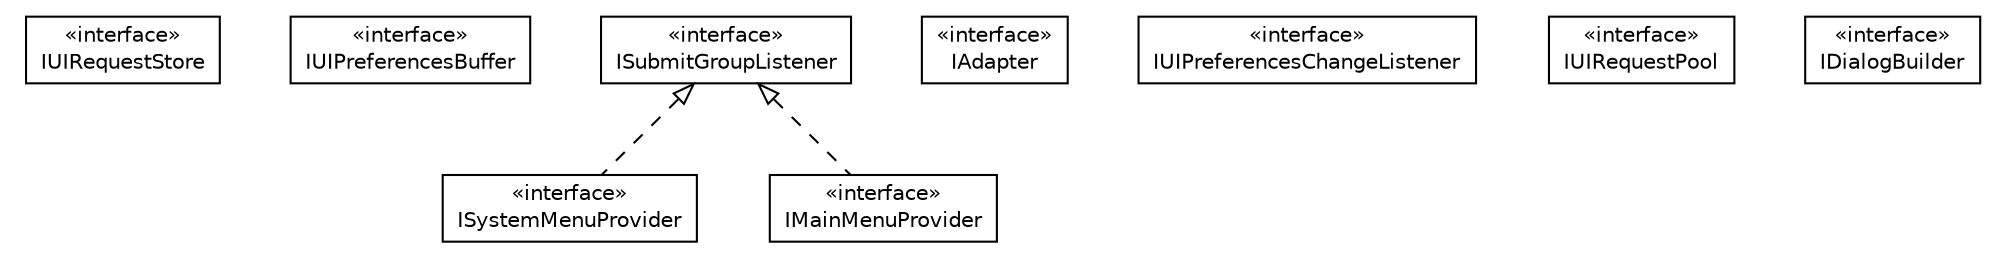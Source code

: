 #!/usr/local/bin/dot
#
# Class diagram 
# Generated by UMLGraph version R5_6-24-gf6e263 (http://www.umlgraph.org/)
#

digraph G {
	edge [fontname="Helvetica",fontsize=10,labelfontname="Helvetica",labelfontsize=10];
	node [fontname="Helvetica",fontsize=10,shape=plaintext];
	nodesep=0.25;
	ranksep=0.5;
	// org.universAAL.ui.dm.interfaces.IUIRequestStore
	c1037196 [label=<<table title="org.universAAL.ui.dm.interfaces.IUIRequestStore" border="0" cellborder="1" cellspacing="0" cellpadding="2" port="p" href="./IUIRequestStore.html">
		<tr><td><table border="0" cellspacing="0" cellpadding="1">
<tr><td align="center" balign="center"> &#171;interface&#187; </td></tr>
<tr><td align="center" balign="center"> IUIRequestStore </td></tr>
		</table></td></tr>
		</table>>, URL="./IUIRequestStore.html", fontname="Helvetica", fontcolor="black", fontsize=10.0];
	// org.universAAL.ui.dm.interfaces.IUIPreferencesBuffer
	c1037197 [label=<<table title="org.universAAL.ui.dm.interfaces.IUIPreferencesBuffer" border="0" cellborder="1" cellspacing="0" cellpadding="2" port="p" href="./IUIPreferencesBuffer.html">
		<tr><td><table border="0" cellspacing="0" cellpadding="1">
<tr><td align="center" balign="center"> &#171;interface&#187; </td></tr>
<tr><td align="center" balign="center"> IUIPreferencesBuffer </td></tr>
		</table></td></tr>
		</table>>, URL="./IUIPreferencesBuffer.html", fontname="Helvetica", fontcolor="black", fontsize=10.0];
	// org.universAAL.ui.dm.interfaces.ISystemMenuProvider
	c1037198 [label=<<table title="org.universAAL.ui.dm.interfaces.ISystemMenuProvider" border="0" cellborder="1" cellspacing="0" cellpadding="2" port="p" href="./ISystemMenuProvider.html">
		<tr><td><table border="0" cellspacing="0" cellpadding="1">
<tr><td align="center" balign="center"> &#171;interface&#187; </td></tr>
<tr><td align="center" balign="center"> ISystemMenuProvider </td></tr>
		</table></td></tr>
		</table>>, URL="./ISystemMenuProvider.html", fontname="Helvetica", fontcolor="black", fontsize=10.0];
	// org.universAAL.ui.dm.interfaces.IMainMenuProvider
	c1037199 [label=<<table title="org.universAAL.ui.dm.interfaces.IMainMenuProvider" border="0" cellborder="1" cellspacing="0" cellpadding="2" port="p" href="./IMainMenuProvider.html">
		<tr><td><table border="0" cellspacing="0" cellpadding="1">
<tr><td align="center" balign="center"> &#171;interface&#187; </td></tr>
<tr><td align="center" balign="center"> IMainMenuProvider </td></tr>
		</table></td></tr>
		</table>>, URL="./IMainMenuProvider.html", fontname="Helvetica", fontcolor="black", fontsize=10.0];
	// org.universAAL.ui.dm.interfaces.IAdapter
	c1037200 [label=<<table title="org.universAAL.ui.dm.interfaces.IAdapter" border="0" cellborder="1" cellspacing="0" cellpadding="2" port="p" href="./IAdapter.html">
		<tr><td><table border="0" cellspacing="0" cellpadding="1">
<tr><td align="center" balign="center"> &#171;interface&#187; </td></tr>
<tr><td align="center" balign="center"> IAdapter </td></tr>
		</table></td></tr>
		</table>>, URL="./IAdapter.html", fontname="Helvetica", fontcolor="black", fontsize=10.0];
	// org.universAAL.ui.dm.interfaces.IUIPreferencesChangeListener
	c1037201 [label=<<table title="org.universAAL.ui.dm.interfaces.IUIPreferencesChangeListener" border="0" cellborder="1" cellspacing="0" cellpadding="2" port="p" href="./IUIPreferencesChangeListener.html">
		<tr><td><table border="0" cellspacing="0" cellpadding="1">
<tr><td align="center" balign="center"> &#171;interface&#187; </td></tr>
<tr><td align="center" balign="center"> IUIPreferencesChangeListener </td></tr>
		</table></td></tr>
		</table>>, URL="./IUIPreferencesChangeListener.html", fontname="Helvetica", fontcolor="black", fontsize=10.0];
	// org.universAAL.ui.dm.interfaces.IUIRequestPool
	c1037202 [label=<<table title="org.universAAL.ui.dm.interfaces.IUIRequestPool" border="0" cellborder="1" cellspacing="0" cellpadding="2" port="p" href="./IUIRequestPool.html">
		<tr><td><table border="0" cellspacing="0" cellpadding="1">
<tr><td align="center" balign="center"> &#171;interface&#187; </td></tr>
<tr><td align="center" balign="center"> IUIRequestPool </td></tr>
		</table></td></tr>
		</table>>, URL="./IUIRequestPool.html", fontname="Helvetica", fontcolor="black", fontsize=10.0];
	// org.universAAL.ui.dm.interfaces.IDialogBuilder
	c1037203 [label=<<table title="org.universAAL.ui.dm.interfaces.IDialogBuilder" border="0" cellborder="1" cellspacing="0" cellpadding="2" port="p" href="./IDialogBuilder.html">
		<tr><td><table border="0" cellspacing="0" cellpadding="1">
<tr><td align="center" balign="center"> &#171;interface&#187; </td></tr>
<tr><td align="center" balign="center"> IDialogBuilder </td></tr>
		</table></td></tr>
		</table>>, URL="./IDialogBuilder.html", fontname="Helvetica", fontcolor="black", fontsize=10.0];
	// org.universAAL.ui.dm.interfaces.ISubmitGroupListener
	c1037204 [label=<<table title="org.universAAL.ui.dm.interfaces.ISubmitGroupListener" border="0" cellborder="1" cellspacing="0" cellpadding="2" port="p" href="./ISubmitGroupListener.html">
		<tr><td><table border="0" cellspacing="0" cellpadding="1">
<tr><td align="center" balign="center"> &#171;interface&#187; </td></tr>
<tr><td align="center" balign="center"> ISubmitGroupListener </td></tr>
		</table></td></tr>
		</table>>, URL="./ISubmitGroupListener.html", fontname="Helvetica", fontcolor="black", fontsize=10.0];
	//org.universAAL.ui.dm.interfaces.ISystemMenuProvider implements org.universAAL.ui.dm.interfaces.ISubmitGroupListener
	c1037204:p -> c1037198:p [dir=back,arrowtail=empty,style=dashed];
	//org.universAAL.ui.dm.interfaces.IMainMenuProvider implements org.universAAL.ui.dm.interfaces.ISubmitGroupListener
	c1037204:p -> c1037199:p [dir=back,arrowtail=empty,style=dashed];
}

